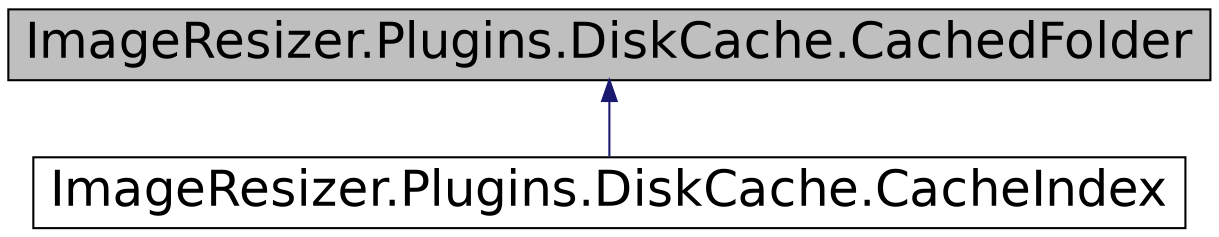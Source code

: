 digraph G
{
  edge [fontname="Helvetica",fontsize="24",labelfontname="Helvetica",labelfontsize="24"];
  node [fontname="Helvetica",fontsize="24",shape=record];
  Node1 [label="ImageResizer.Plugins.DiskCache.CachedFolder",height=0.2,width=0.4,color="black", fillcolor="grey75", style="filled" fontcolor="black"];
  Node1 -> Node2 [dir="back",color="midnightblue",fontsize="24",style="solid",fontname="Helvetica"];
  Node2 [label="ImageResizer.Plugins.DiskCache.CacheIndex",height=0.2,width=0.4,color="black", fillcolor="white", style="filled",URL="$class_image_resizer_1_1_plugins_1_1_disk_cache_1_1_cache_index.html",tooltip="Provides thread-safe access to the index of the disk cache."];
}

